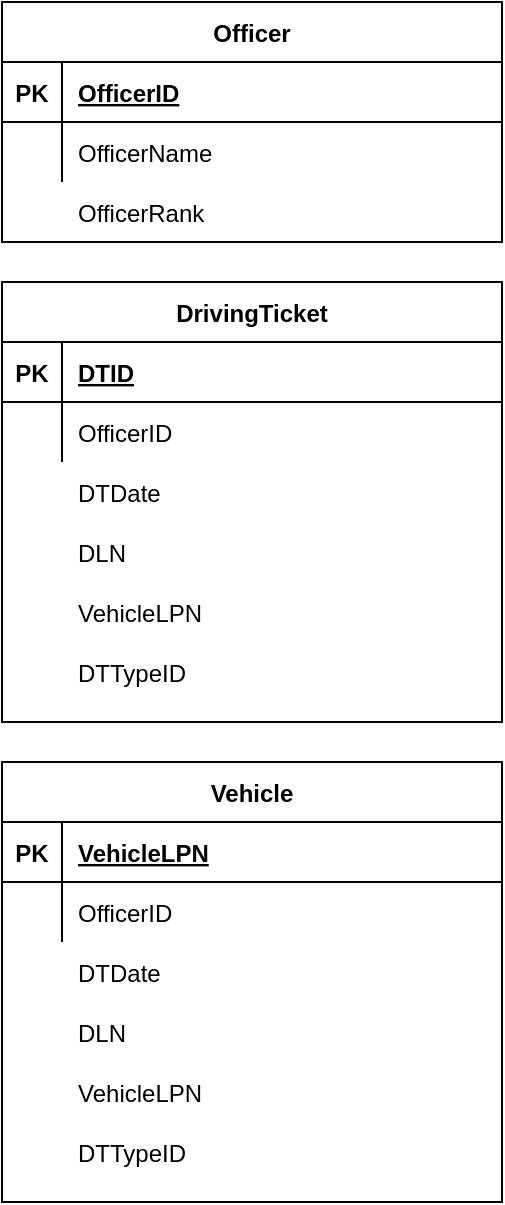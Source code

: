 <mxfile version="14.4.3" type="github">
  <diagram id="R2lEEEUBdFMjLlhIrx00" name="Page-1">
    <mxGraphModel dx="734" dy="633" grid="1" gridSize="10" guides="1" tooltips="1" connect="1" arrows="1" fold="1" page="1" pageScale="1" pageWidth="850" pageHeight="1100" math="0" shadow="0" extFonts="Permanent Marker^https://fonts.googleapis.com/css?family=Permanent+Marker">
      <root>
        <mxCell id="0" />
        <mxCell id="1" parent="0" />
        <mxCell id="C-vyLk0tnHw3VtMMgP7b-23" value="Officer" style="shape=table;startSize=30;container=1;collapsible=1;childLayout=tableLayout;fixedRows=1;rowLines=0;fontStyle=1;align=center;resizeLast=1;" parent="1" vertex="1">
          <mxGeometry x="120" y="120" width="250" height="120" as="geometry" />
        </mxCell>
        <mxCell id="C-vyLk0tnHw3VtMMgP7b-24" value="" style="shape=partialRectangle;collapsible=0;dropTarget=0;pointerEvents=0;fillColor=none;points=[[0,0.5],[1,0.5]];portConstraint=eastwest;top=0;left=0;right=0;bottom=1;" parent="C-vyLk0tnHw3VtMMgP7b-23" vertex="1">
          <mxGeometry y="30" width="250" height="30" as="geometry" />
        </mxCell>
        <mxCell id="C-vyLk0tnHw3VtMMgP7b-25" value="PK" style="shape=partialRectangle;overflow=hidden;connectable=0;fillColor=none;top=0;left=0;bottom=0;right=0;fontStyle=1;" parent="C-vyLk0tnHw3VtMMgP7b-24" vertex="1">
          <mxGeometry width="30" height="30" as="geometry" />
        </mxCell>
        <mxCell id="C-vyLk0tnHw3VtMMgP7b-26" value="OfficerID" style="shape=partialRectangle;overflow=hidden;connectable=0;fillColor=none;top=0;left=0;bottom=0;right=0;align=left;spacingLeft=6;fontStyle=5;" parent="C-vyLk0tnHw3VtMMgP7b-24" vertex="1">
          <mxGeometry x="30" width="220" height="30" as="geometry" />
        </mxCell>
        <mxCell id="C-vyLk0tnHw3VtMMgP7b-27" value="" style="shape=partialRectangle;collapsible=0;dropTarget=0;pointerEvents=0;fillColor=none;points=[[0,0.5],[1,0.5]];portConstraint=eastwest;top=0;left=0;right=0;bottom=0;" parent="C-vyLk0tnHw3VtMMgP7b-23" vertex="1">
          <mxGeometry y="60" width="250" height="30" as="geometry" />
        </mxCell>
        <mxCell id="C-vyLk0tnHw3VtMMgP7b-28" value="" style="shape=partialRectangle;overflow=hidden;connectable=0;fillColor=none;top=0;left=0;bottom=0;right=0;" parent="C-vyLk0tnHw3VtMMgP7b-27" vertex="1">
          <mxGeometry width="30" height="30" as="geometry" />
        </mxCell>
        <mxCell id="C-vyLk0tnHw3VtMMgP7b-29" value="OfficerName" style="shape=partialRectangle;overflow=hidden;connectable=0;fillColor=none;top=0;left=0;bottom=0;right=0;align=left;spacingLeft=6;" parent="C-vyLk0tnHw3VtMMgP7b-27" vertex="1">
          <mxGeometry x="30" width="220" height="30" as="geometry" />
        </mxCell>
        <mxCell id="yQ0ArUBr8yz2XgGoQdBu-1" value="OfficerRank" style="shape=partialRectangle;overflow=hidden;connectable=0;fillColor=none;top=0;left=0;bottom=0;right=0;align=left;spacingLeft=6;" vertex="1" parent="1">
          <mxGeometry x="150" y="210" width="220" height="30" as="geometry" />
        </mxCell>
        <mxCell id="yQ0ArUBr8yz2XgGoQdBu-13" value="" style="group" vertex="1" connectable="0" parent="1">
          <mxGeometry x="120" y="260" width="250" height="220" as="geometry" />
        </mxCell>
        <mxCell id="yQ0ArUBr8yz2XgGoQdBu-2" value="DrivingTicket" style="shape=table;startSize=30;container=1;collapsible=1;childLayout=tableLayout;fixedRows=1;rowLines=0;fontStyle=1;align=center;resizeLast=1;" vertex="1" parent="yQ0ArUBr8yz2XgGoQdBu-13">
          <mxGeometry width="250" height="220" as="geometry" />
        </mxCell>
        <mxCell id="yQ0ArUBr8yz2XgGoQdBu-3" value="" style="shape=partialRectangle;collapsible=0;dropTarget=0;pointerEvents=0;fillColor=none;points=[[0,0.5],[1,0.5]];portConstraint=eastwest;top=0;left=0;right=0;bottom=1;" vertex="1" parent="yQ0ArUBr8yz2XgGoQdBu-2">
          <mxGeometry y="30" width="250" height="30" as="geometry" />
        </mxCell>
        <mxCell id="yQ0ArUBr8yz2XgGoQdBu-4" value="PK" style="shape=partialRectangle;overflow=hidden;connectable=0;fillColor=none;top=0;left=0;bottom=0;right=0;fontStyle=1;" vertex="1" parent="yQ0ArUBr8yz2XgGoQdBu-3">
          <mxGeometry width="30" height="30" as="geometry" />
        </mxCell>
        <mxCell id="yQ0ArUBr8yz2XgGoQdBu-5" value="DTID" style="shape=partialRectangle;overflow=hidden;connectable=0;fillColor=none;top=0;left=0;bottom=0;right=0;align=left;spacingLeft=6;fontStyle=5;" vertex="1" parent="yQ0ArUBr8yz2XgGoQdBu-3">
          <mxGeometry x="30" width="220" height="30" as="geometry" />
        </mxCell>
        <mxCell id="yQ0ArUBr8yz2XgGoQdBu-6" value="" style="shape=partialRectangle;collapsible=0;dropTarget=0;pointerEvents=0;fillColor=none;points=[[0,0.5],[1,0.5]];portConstraint=eastwest;top=0;left=0;right=0;bottom=0;" vertex="1" parent="yQ0ArUBr8yz2XgGoQdBu-2">
          <mxGeometry y="60" width="250" height="30" as="geometry" />
        </mxCell>
        <mxCell id="yQ0ArUBr8yz2XgGoQdBu-7" value="" style="shape=partialRectangle;overflow=hidden;connectable=0;fillColor=none;top=0;left=0;bottom=0;right=0;" vertex="1" parent="yQ0ArUBr8yz2XgGoQdBu-6">
          <mxGeometry width="30" height="30" as="geometry" />
        </mxCell>
        <mxCell id="yQ0ArUBr8yz2XgGoQdBu-8" value="OfficerID" style="shape=partialRectangle;overflow=hidden;connectable=0;fillColor=none;top=0;left=0;bottom=0;right=0;align=left;spacingLeft=6;" vertex="1" parent="yQ0ArUBr8yz2XgGoQdBu-6">
          <mxGeometry x="30" width="220" height="30" as="geometry" />
        </mxCell>
        <mxCell id="yQ0ArUBr8yz2XgGoQdBu-9" value="DTDate" style="shape=partialRectangle;overflow=hidden;connectable=0;fillColor=none;top=0;left=0;bottom=0;right=0;align=left;spacingLeft=6;" vertex="1" parent="yQ0ArUBr8yz2XgGoQdBu-13">
          <mxGeometry x="30" y="90" width="220" height="30" as="geometry" />
        </mxCell>
        <mxCell id="yQ0ArUBr8yz2XgGoQdBu-10" value="DLN" style="shape=partialRectangle;overflow=hidden;connectable=0;fillColor=none;top=0;left=0;bottom=0;right=0;align=left;spacingLeft=6;" vertex="1" parent="yQ0ArUBr8yz2XgGoQdBu-13">
          <mxGeometry x="30" y="120" width="220" height="30" as="geometry" />
        </mxCell>
        <mxCell id="yQ0ArUBr8yz2XgGoQdBu-11" value="VehicleLPN" style="shape=partialRectangle;overflow=hidden;connectable=0;fillColor=none;top=0;left=0;bottom=0;right=0;align=left;spacingLeft=6;" vertex="1" parent="yQ0ArUBr8yz2XgGoQdBu-13">
          <mxGeometry x="30" y="150" width="220" height="30" as="geometry" />
        </mxCell>
        <mxCell id="yQ0ArUBr8yz2XgGoQdBu-12" value="DTTypeID" style="shape=partialRectangle;overflow=hidden;connectable=0;fillColor=none;top=0;left=0;bottom=0;right=0;align=left;spacingLeft=6;" vertex="1" parent="yQ0ArUBr8yz2XgGoQdBu-13">
          <mxGeometry x="30" y="180" width="220" height="30" as="geometry" />
        </mxCell>
        <mxCell id="yQ0ArUBr8yz2XgGoQdBu-14" value="" style="group" vertex="1" connectable="0" parent="1">
          <mxGeometry x="120" y="500" width="250" height="220" as="geometry" />
        </mxCell>
        <mxCell id="yQ0ArUBr8yz2XgGoQdBu-15" value="Vehicle" style="shape=table;startSize=30;container=1;collapsible=1;childLayout=tableLayout;fixedRows=1;rowLines=0;fontStyle=1;align=center;resizeLast=1;" vertex="1" parent="yQ0ArUBr8yz2XgGoQdBu-14">
          <mxGeometry width="250" height="220" as="geometry" />
        </mxCell>
        <mxCell id="yQ0ArUBr8yz2XgGoQdBu-16" value="" style="shape=partialRectangle;collapsible=0;dropTarget=0;pointerEvents=0;fillColor=none;points=[[0,0.5],[1,0.5]];portConstraint=eastwest;top=0;left=0;right=0;bottom=1;" vertex="1" parent="yQ0ArUBr8yz2XgGoQdBu-15">
          <mxGeometry y="30" width="250" height="30" as="geometry" />
        </mxCell>
        <mxCell id="yQ0ArUBr8yz2XgGoQdBu-17" value="PK" style="shape=partialRectangle;overflow=hidden;connectable=0;fillColor=none;top=0;left=0;bottom=0;right=0;fontStyle=1;" vertex="1" parent="yQ0ArUBr8yz2XgGoQdBu-16">
          <mxGeometry width="30" height="30" as="geometry" />
        </mxCell>
        <mxCell id="yQ0ArUBr8yz2XgGoQdBu-18" value="VehicleLPN" style="shape=partialRectangle;overflow=hidden;connectable=0;fillColor=none;top=0;left=0;bottom=0;right=0;align=left;spacingLeft=6;fontStyle=5;" vertex="1" parent="yQ0ArUBr8yz2XgGoQdBu-16">
          <mxGeometry x="30" width="220" height="30" as="geometry" />
        </mxCell>
        <mxCell id="yQ0ArUBr8yz2XgGoQdBu-19" value="" style="shape=partialRectangle;collapsible=0;dropTarget=0;pointerEvents=0;fillColor=none;points=[[0,0.5],[1,0.5]];portConstraint=eastwest;top=0;left=0;right=0;bottom=0;" vertex="1" parent="yQ0ArUBr8yz2XgGoQdBu-15">
          <mxGeometry y="60" width="250" height="30" as="geometry" />
        </mxCell>
        <mxCell id="yQ0ArUBr8yz2XgGoQdBu-20" value="" style="shape=partialRectangle;overflow=hidden;connectable=0;fillColor=none;top=0;left=0;bottom=0;right=0;" vertex="1" parent="yQ0ArUBr8yz2XgGoQdBu-19">
          <mxGeometry width="30" height="30" as="geometry" />
        </mxCell>
        <mxCell id="yQ0ArUBr8yz2XgGoQdBu-21" value="OfficerID" style="shape=partialRectangle;overflow=hidden;connectable=0;fillColor=none;top=0;left=0;bottom=0;right=0;align=left;spacingLeft=6;" vertex="1" parent="yQ0ArUBr8yz2XgGoQdBu-19">
          <mxGeometry x="30" width="220" height="30" as="geometry" />
        </mxCell>
        <mxCell id="yQ0ArUBr8yz2XgGoQdBu-22" value="DTDate" style="shape=partialRectangle;overflow=hidden;connectable=0;fillColor=none;top=0;left=0;bottom=0;right=0;align=left;spacingLeft=6;" vertex="1" parent="yQ0ArUBr8yz2XgGoQdBu-14">
          <mxGeometry x="30" y="90" width="220" height="30" as="geometry" />
        </mxCell>
        <mxCell id="yQ0ArUBr8yz2XgGoQdBu-23" value="DLN" style="shape=partialRectangle;overflow=hidden;connectable=0;fillColor=none;top=0;left=0;bottom=0;right=0;align=left;spacingLeft=6;" vertex="1" parent="yQ0ArUBr8yz2XgGoQdBu-14">
          <mxGeometry x="30" y="120" width="220" height="30" as="geometry" />
        </mxCell>
        <mxCell id="yQ0ArUBr8yz2XgGoQdBu-24" value="VehicleLPN" style="shape=partialRectangle;overflow=hidden;connectable=0;fillColor=none;top=0;left=0;bottom=0;right=0;align=left;spacingLeft=6;" vertex="1" parent="yQ0ArUBr8yz2XgGoQdBu-14">
          <mxGeometry x="30" y="150" width="220" height="30" as="geometry" />
        </mxCell>
        <mxCell id="yQ0ArUBr8yz2XgGoQdBu-25" value="DTTypeID" style="shape=partialRectangle;overflow=hidden;connectable=0;fillColor=none;top=0;left=0;bottom=0;right=0;align=left;spacingLeft=6;" vertex="1" parent="yQ0ArUBr8yz2XgGoQdBu-14">
          <mxGeometry x="30" y="180" width="220" height="30" as="geometry" />
        </mxCell>
      </root>
    </mxGraphModel>
  </diagram>
</mxfile>
